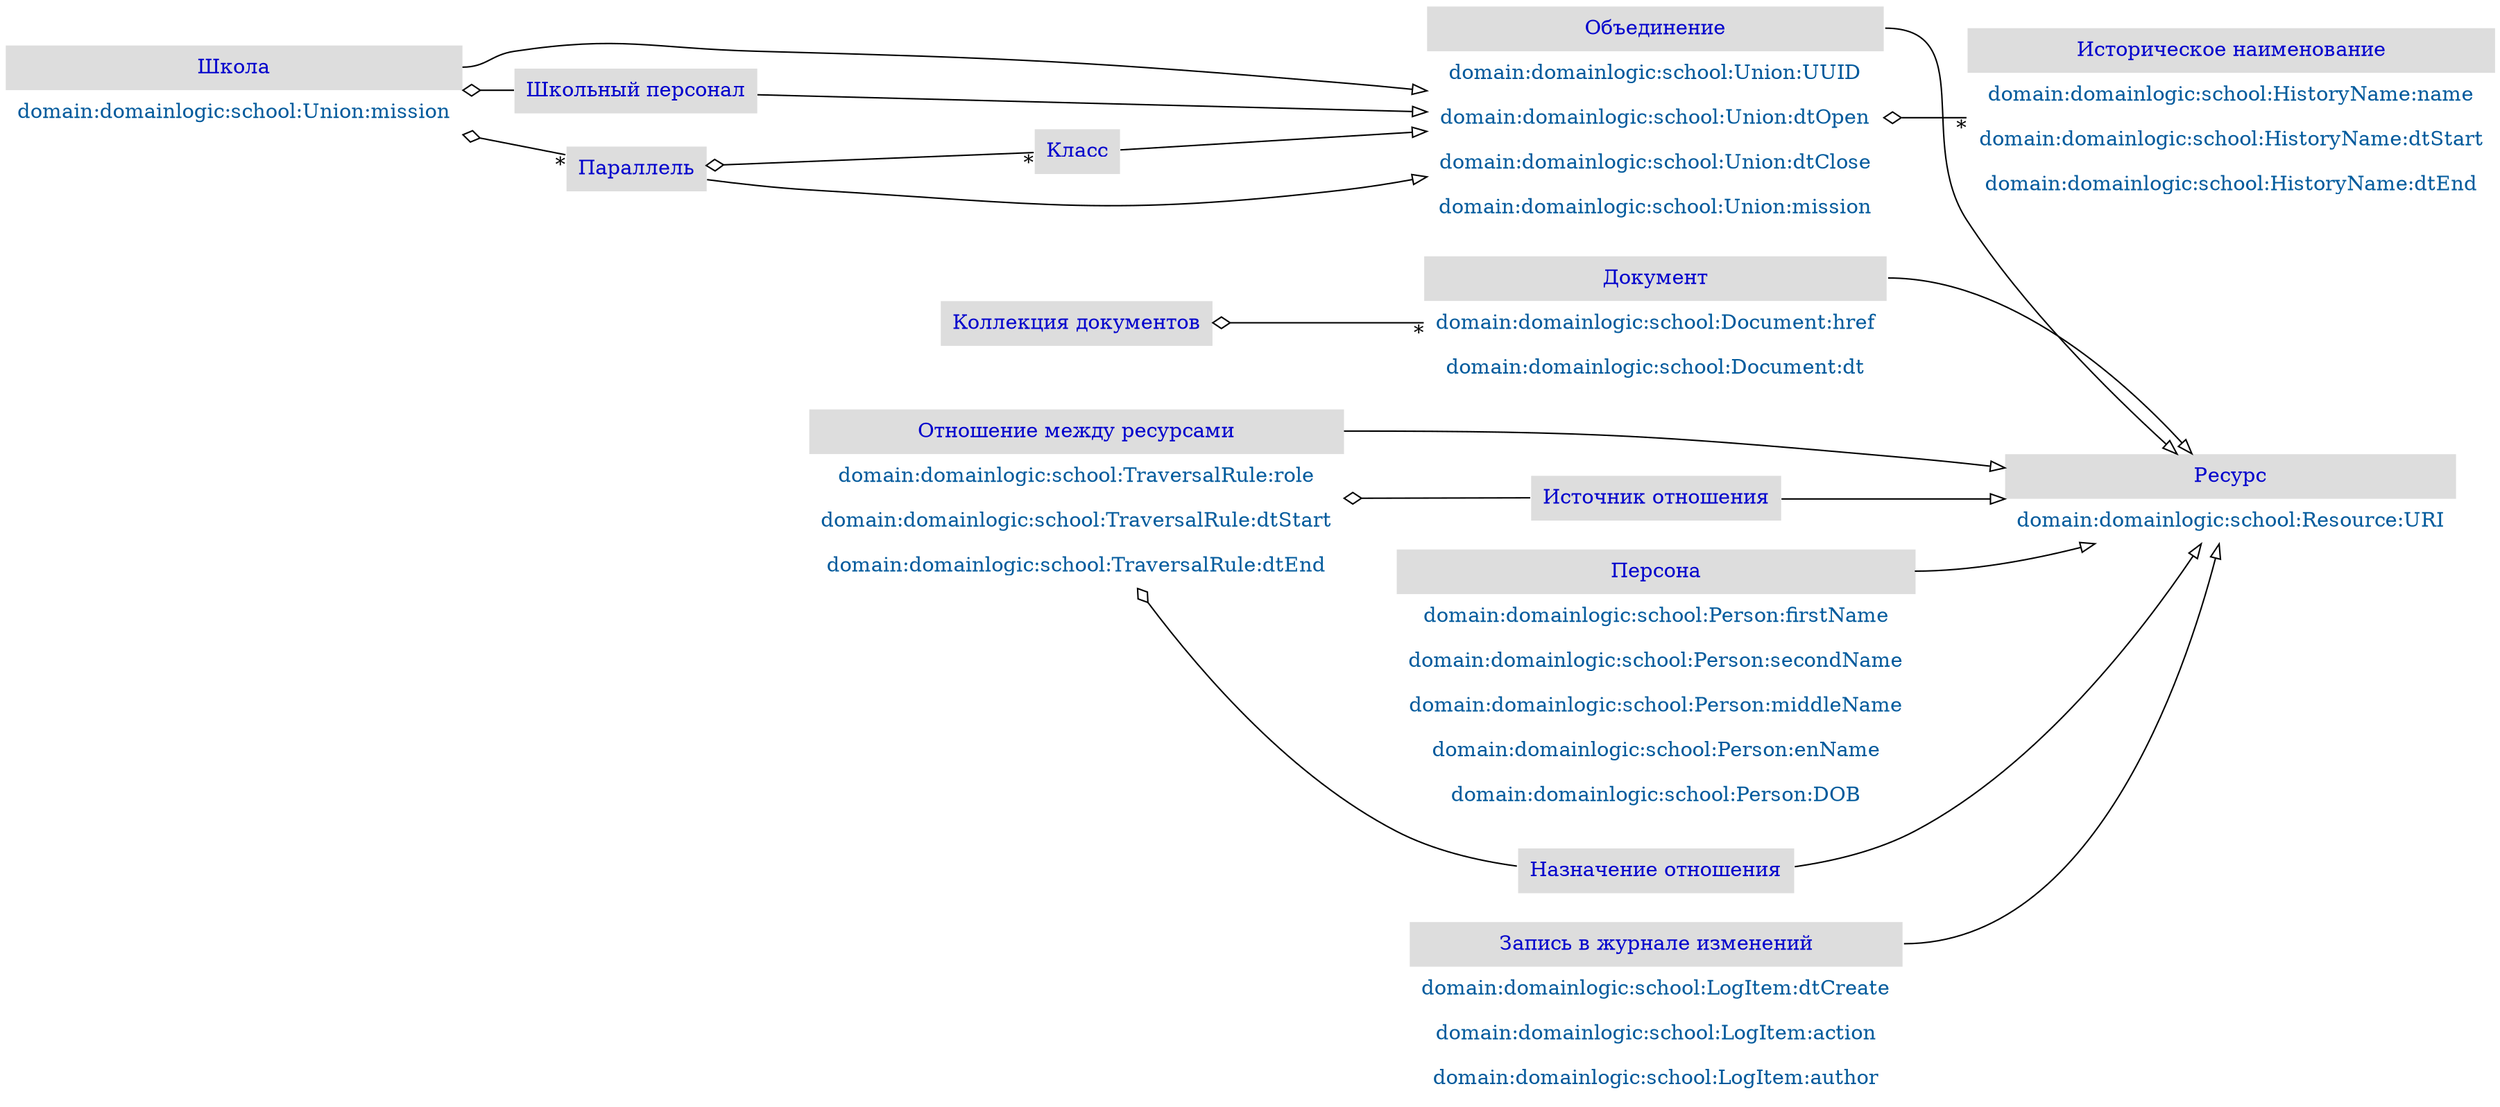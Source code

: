 digraph domain_domainlogic_school {
	labelloc=b;
	labeljust=r;
	fontsize=18;
	fontcolor="#0000cc";
	rankdir=LR;
	compound=true;
	node [shape=none,margin=0];
        domain_domainlogic_school_Resource [id="domain:domainlogic:school:Resource",label=<<TABLE BORDER="0" CELLPADDING="8" CELLSPACING="0"><TR><TD ALIGN="CENTER" HREF="domain:domainlogic:school:Resource" TITLE="domain:domainlogic:school:Resource" PORT="domain_domainlogic_school_Resource" BGCOLOR="#dddddd"><FONT COLOR="#0000cc">Ресурс</FONT></TD></TR><TR><TD ALIGN="CENTER" HREF="domain:domainlogic:school:Resource:URI" TITLE="" PORT="domain_domainlogic_school_Resource_URI" BGCOLOR="#ffffff"><FONT COLOR="#005A9C">domain:domainlogic:school:Resource:URI</FONT></TD></TR></TABLE>>];
	domain_domainlogic_school_Union [id="domain:domainlogic:school:Union",label=<<TABLE BORDER="0" CELLPADDING="8" CELLSPACING="0"><TR><TD ALIGN="CENTER" HREF="domain:domainlogic:school:Union" TITLE="domain:domainlogic:school:Union" PORT="domain_domainlogic_school_Union" BGCOLOR="#dddddd"><FONT COLOR="#0000cc">Объединение</FONT></TD></TR><TR><TD ALIGN="CENTER" HREF="domain:domainlogic:school:Union:UUID" TITLE="" PORT="domain_domainlogic_school_Union_UUID" BGCOLOR="#ffffff"><FONT COLOR="#005A9C">domain:domainlogic:school:Union:UUID</FONT></TD></TR><TR><TD ALIGN="CENTER" HREF="domain:domainlogic:school:Union:dtOpen" TITLE="" PORT="domain_domainlogic_school_Union_dtOpen" BGCOLOR="#ffffff"><FONT COLOR="#005A9C">domain:domainlogic:school:Union:dtOpen</FONT></TD></TR><TR><TD ALIGN="CENTER" HREF="domain:domainlogic:school:Union:dtClose" TITLE="" PORT="domain_domainlogic_school_Union_dtClose" BGCOLOR="#ffffff"><FONT COLOR="#005A9C">domain:domainlogic:school:Union:dtClose</FONT></TD></TR><TR><TD ALIGN="CENTER" HREF="domain:domainlogic:school:Union:mission" TITLE="" PORT="domain_domainlogic_school_Union_mission" BGCOLOR="#ffffff"><FONT COLOR="#005A9C">domain:domainlogic:school:Union:mission</FONT></TD></TR></TABLE>>];
	domain_domainlogic_school_School [id="domain:domainlogic:school:School",label=<<TABLE BORDER="0" CELLPADDING="8" CELLSPACING="0"><TR><TD ALIGN="CENTER" HREF="domain:domainlogic:school:School" TITLE="domain:domainlogic:school:School" PORT="domain_domainlogic_school_School" BGCOLOR="#dddddd"><FONT COLOR="#0000cc">Школа</FONT></TD></TR><TR><TD ALIGN="CENTER" HREF="domain:domainlogic:school:Union:mission" TITLE="" PORT="domain_domainlogic_school_Union_mission" BGCOLOR="#ffffff"><FONT COLOR="#005A9C">domain:domainlogic:school:Union:mission</FONT></TD></TR></TABLE>>];
	domain_domainlogic_school_Staff [id="domain:domainlogic:school:Staff",label=<<TABLE BORDER="0" CELLPADDING="8" CELLSPACING="0"><TR><TD ALIGN="CENTER" HREF="domain:domainlogic:school:Staff" TITLE="domain:domainlogic:school:Staff" PORT="domain_domainlogic_school_Staff" BGCOLOR="#dddddd"><FONT COLOR="#0000cc">Школьный персонал</FONT></TD></TR></TABLE>>];
	domain_domainlogic_school_Year [id="domain:domainlogic:school:Year",label=<<TABLE BORDER="0" CELLPADDING="8" CELLSPACING="0"><TR><TD ALIGN="CENTER" HREF="domain:domainlogic:school:Year" TITLE="domain:domainlogic:school:Year" PORT="domain_domainlogic_school_Year" BGCOLOR="#dddddd"><FONT COLOR="#0000cc">Параллель</FONT></TD></TR></TABLE>>];
	domain_domainlogic_school_Form [id="domain:domainlogic:school:Form",label=<<TABLE BORDER="0" CELLPADDING="8" CELLSPACING="0"><TR><TD ALIGN="CENTER" HREF="domain:domainlogic:school:Form" TITLE="domain:domainlogic:school:Form" PORT="domain_domainlogic_school_Form" BGCOLOR="#dddddd"><FONT COLOR="#0000cc">Класс</FONT></TD></TR></TABLE>>];
	domain_domainlogic_school_HistoryName [id="domain:domainlogic:school:HistoryName",label=<<TABLE BORDER="0" CELLPADDING="8" CELLSPACING="0"><TR><TD ALIGN="CENTER" HREF="domain:domainlogic:school:HistoryName" TITLE="domain:domainlogic:school:HistoryName" PORT="domain_domainlogic_school_HistoryName" BGCOLOR="#dddddd"><FONT COLOR="#0000cc">Историческое наименование</FONT></TD></TR><TR><TD ALIGN="CENTER" HREF="domain:domainlogic:school:HistoryName:name" TITLE="" PORT="domain_domainlogic_school_HistoryName_name" BGCOLOR="#ffffff"><FONT COLOR="#005A9C">domain:domainlogic:school:HistoryName:name</FONT></TD></TR><TR><TD ALIGN="CENTER" HREF="domain:domainlogic:school:HistoryName:dtStart" TITLE="" PORT="domain_domainlogic_school_HistoryName_dtStart" BGCOLOR="#ffffff"><FONT COLOR="#005A9C">domain:domainlogic:school:HistoryName:dtStart</FONT></TD></TR><TR><TD ALIGN="CENTER" HREF="domain:domainlogic:school:HistoryName:dtEnd" TITLE="" PORT="domain_domainlogic_school_HistoryName_dtEnd" BGCOLOR="#ffffff"><FONT COLOR="#005A9C">domain:domainlogic:school:HistoryName:dtEnd</FONT></TD></TR></TABLE>>];
	domain_domainlogic_school_Person [id="domain:domainlogic:school:Person",label=<<TABLE BORDER="0" CELLPADDING="8" CELLSPACING="0"><TR><TD ALIGN="CENTER" HREF="domain:domainlogic:school:Person" TITLE="domain:domainlogic:school:Person" PORT="domain_domainlogic_school_Person" BGCOLOR="#dddddd"><FONT COLOR="#0000cc">Персона</FONT></TD></TR><TR><TD ALIGN="CENTER" HREF="domain:domainlogic:school:Person:firstName" TITLE="" PORT="domain_domainlogic_school_Person_firstName" BGCOLOR="#ffffff"><FONT COLOR="#005A9C">domain:domainlogic:school:Person:firstName</FONT></TD></TR><TR><TD ALIGN="CENTER" HREF="domain:domainlogic:school:Person:secondName" TITLE="" PORT="domain_domainlogic_school_Person_secondName" BGCOLOR="#ffffff"><FONT COLOR="#005A9C">domain:domainlogic:school:Person:secondName</FONT></TD></TR><TR><TD ALIGN="CENTER" HREF="domain:domainlogic:school:Person:middleName" TITLE="" PORT="domain_domainlogic_school_Person_middleName" BGCOLOR="#ffffff"><FONT COLOR="#005A9C">domain:domainlogic:school:Person:middleName</FONT></TD></TR><TR><TD ALIGN="CENTER" HREF="domain:domainlogic:school:Person:enName" TITLE="" PORT="domain_domainlogic_school_Person_enName" BGCOLOR="#ffffff"><FONT COLOR="#005A9C">domain:domainlogic:school:Person:enName</FONT></TD></TR><TR><TD ALIGN="CENTER" HREF="domain:domainlogic:school:Person:DOB" TITLE="" PORT="domain_domainlogic_school_Person_DOB" BGCOLOR="#ffffff"><FONT COLOR="#005A9C">domain:domainlogic:school:Person:DOB</FONT></TD></TR></TABLE>>];
	domain_domainlogic_school_Documents [id="domain:domainlogic:school:Documents",label=<<TABLE BORDER="0" CELLPADDING="8" CELLSPACING="0"><TR><TD ALIGN="CENTER" HREF="domain:domainlogic:school:Documents" TITLE="domain:domainlogic:school:Documents" PORT="domain_domainlogic_school_Documents" BGCOLOR="#dddddd"><FONT COLOR="#0000cc">Коллекция документов</FONT></TD></TR></TABLE>>];
	domain_domainlogic_school_Document [id="domain:domainlogic:school:Document",label=<<TABLE BORDER="0" CELLPADDING="8" CELLSPACING="0"><TR><TD ALIGN="CENTER" HREF="domain:domainlogic:school:Document" TITLE="domain:domainlogic:school:Document" PORT="domain_domainlogic_school_Document" BGCOLOR="#dddddd"><FONT COLOR="#0000cc">Документ</FONT></TD></TR><TR><TD ALIGN="CENTER" HREF="domain:domainlogic:school:Document:href" TITLE="" PORT="domain_domainlogic_school_Document_href" BGCOLOR="#ffffff"><FONT COLOR="#005A9C">domain:domainlogic:school:Document:href</FONT></TD></TR><TR><TD ALIGN="CENTER" HREF="domain:domainlogic:school:Document:dt" TITLE="" PORT="domain_domainlogic_school_Document_dt" BGCOLOR="#ffffff"><FONT COLOR="#005A9C">domain:domainlogic:school:Document:dt</FONT></TD></TR></TABLE>>];
	domain_domainlogic_school_LogItem [id="domain:domainlogic:school:LogItem",label=<<TABLE BORDER="0" CELLPADDING="8" CELLSPACING="0"><TR><TD ALIGN="CENTER" HREF="domain:domainlogic:school:LogItem" TITLE="domain:domainlogic:school:LogItem" PORT="domain_domainlogic_school_LogItem" BGCOLOR="#dddddd"><FONT COLOR="#0000cc">Запись в журнале изменений</FONT></TD></TR><TR><TD ALIGN="CENTER" HREF="domain:domainlogic:school:LogItem:dtCreate" TITLE="" PORT="domain_domainlogic_school_LogItem_dtCreate" BGCOLOR="#ffffff"><FONT COLOR="#005A9C">domain:domainlogic:school:LogItem:dtCreate</FONT></TD></TR><TR><TD ALIGN="CENTER" HREF="domain:domainlogic:school:LogItem:action" TITLE="" PORT="domain_domainlogic_school_LogItem_action" BGCOLOR="#ffffff"><FONT COLOR="#005A9C">domain:domainlogic:school:LogItem:action</FONT></TD></TR><TR><TD ALIGN="CENTER" HREF="domain:domainlogic:school:LogItem:author" TITLE="" PORT="domain_domainlogic_school_LogItem_author" BGCOLOR="#ffffff"><FONT COLOR="#005A9C">domain:domainlogic:school:LogItem:author</FONT></TD></TR></TABLE>>];
	domain_domainlogic_school_TraversalRule [id="domain:domainlogic:school:TraversalRule",label=<<TABLE BORDER="0" CELLPADDING="8" CELLSPACING="0"><TR><TD ALIGN="CENTER" HREF="domain:domainlogic:school:TraversalRule" TITLE="domain:domainlogic:school:TraversalRule" PORT="domain_domainlogic_school_TraversalRule" BGCOLOR="#dddddd"><FONT COLOR="#0000cc">Отношение между ресурсами</FONT></TD></TR><TR><TD ALIGN="CENTER" HREF="domain:domainlogic:school:TraversalRule:role" TITLE="" PORT="domain_domainlogic_school_TraversalRule_role" BGCOLOR="#ffffff"><FONT COLOR="#005A9C">domain:domainlogic:school:TraversalRule:role</FONT></TD></TR><TR><TD ALIGN="CENTER" HREF="domain:domainlogic:school:TraversalRule:dtStart" TITLE="" PORT="domain_domainlogic_school_TraversalRule_dtStart" BGCOLOR="#ffffff"><FONT COLOR="#005A9C">domain:domainlogic:school:TraversalRule:dtStart</FONT></TD></TR><TR><TD ALIGN="CENTER" HREF="domain:domainlogic:school:TraversalRule:dtEnd" TITLE="" PORT="domain_domainlogic_school_TraversalRule_dtEnd" BGCOLOR="#ffffff"><FONT COLOR="#005A9C">domain:domainlogic:school:TraversalRule:dtEnd</FONT></TD></TR></TABLE>>];
	domain_domainlogic_school_Source [id="domain:domainlogic:school:Source",label=<<TABLE BORDER="0" CELLPADDING="8" CELLSPACING="0"><TR><TD ALIGN="CENTER" HREF="domain:domainlogic:school:Source" TITLE="domain:domainlogic:school:Source" PORT="domain_domainlogic_school_Source" BGCOLOR="#dddddd"><FONT COLOR="#0000cc">Источник отношения</FONT></TD></TR></TABLE>>];
	domain_domainlogic_school_Destination [id="domain:domainlogic:school:Destination",label=<<TABLE BORDER="0" CELLPADDING="8" CELLSPACING="0"><TR><TD ALIGN="CENTER" HREF="domain:domainlogic:school:Destination" TITLE="domain:domainlogic:school:Destination" PORT="domain_domainlogic_school_Destination" BGCOLOR="#dddddd"><FONT COLOR="#0000cc">Назначение отношения</FONT></TD></TR></TABLE>>];
	
	edge [dir="back",arrowtail="odiamond"];
        domain_domainlogic_school_School -> domain_domainlogic_school_Staff;
		domain_domainlogic_school_TraversalRule -> domain_domainlogic_school_Destination;
		domain_domainlogic_school_TraversalRule -> domain_domainlogic_school_Source;
		
	edge [dir="back",arrowtail="odiamond",headlabel="*"];
		domain_domainlogic_school_Union -> domain_domainlogic_school_HistoryName;
		domain_domainlogic_school_School -> domain_domainlogic_school_Year;
		domain_domainlogic_school_Year -> domain_domainlogic_school_Form;
		domain_domainlogic_school_Documents -> domain_domainlogic_school_Document;
		
	edge [dir="forward",arrowhead="onormal",headlabel=""];
		domain_domainlogic_school_Union:domain_domainlogic_school_Union -> domain_domainlogic_school_Resource;
		
	domain_domainlogic_school_School:domain_domainlogic_school_School -> domain_domainlogic_school_Union;
		
	domain_domainlogic_school_Staff:domain_domainlogic_school_Staff -> domain_domainlogic_school_Union;
		
	domain_domainlogic_school_Year:domain_domainlogic_school_Year -> domain_domainlogic_school_Union;
		
	domain_domainlogic_school_Form:domain_domainlogic_school_Form -> domain_domainlogic_school_Union;
		
	domain_domainlogic_school_Person:domain_domainlogic_school_Person -> domain_domainlogic_school_Resource;
		
	domain_domainlogic_school_Document:domain_domainlogic_school_Document -> domain_domainlogic_school_Resource;
		
	domain_domainlogic_school_LogItem:domain_domainlogic_school_LogItem -> domain_domainlogic_school_Resource;
		
	domain_domainlogic_school_TraversalRule:domain_domainlogic_school_TraversalRule -> domain_domainlogic_school_Resource;
		
	domain_domainlogic_school_Source:domain_domainlogic_school_Source -> domain_domainlogic_school_Resource;
		
	domain_domainlogic_school_Destination:domain_domainlogic_school_Destination -> domain_domainlogic_school_Resource;
		
	
}
        